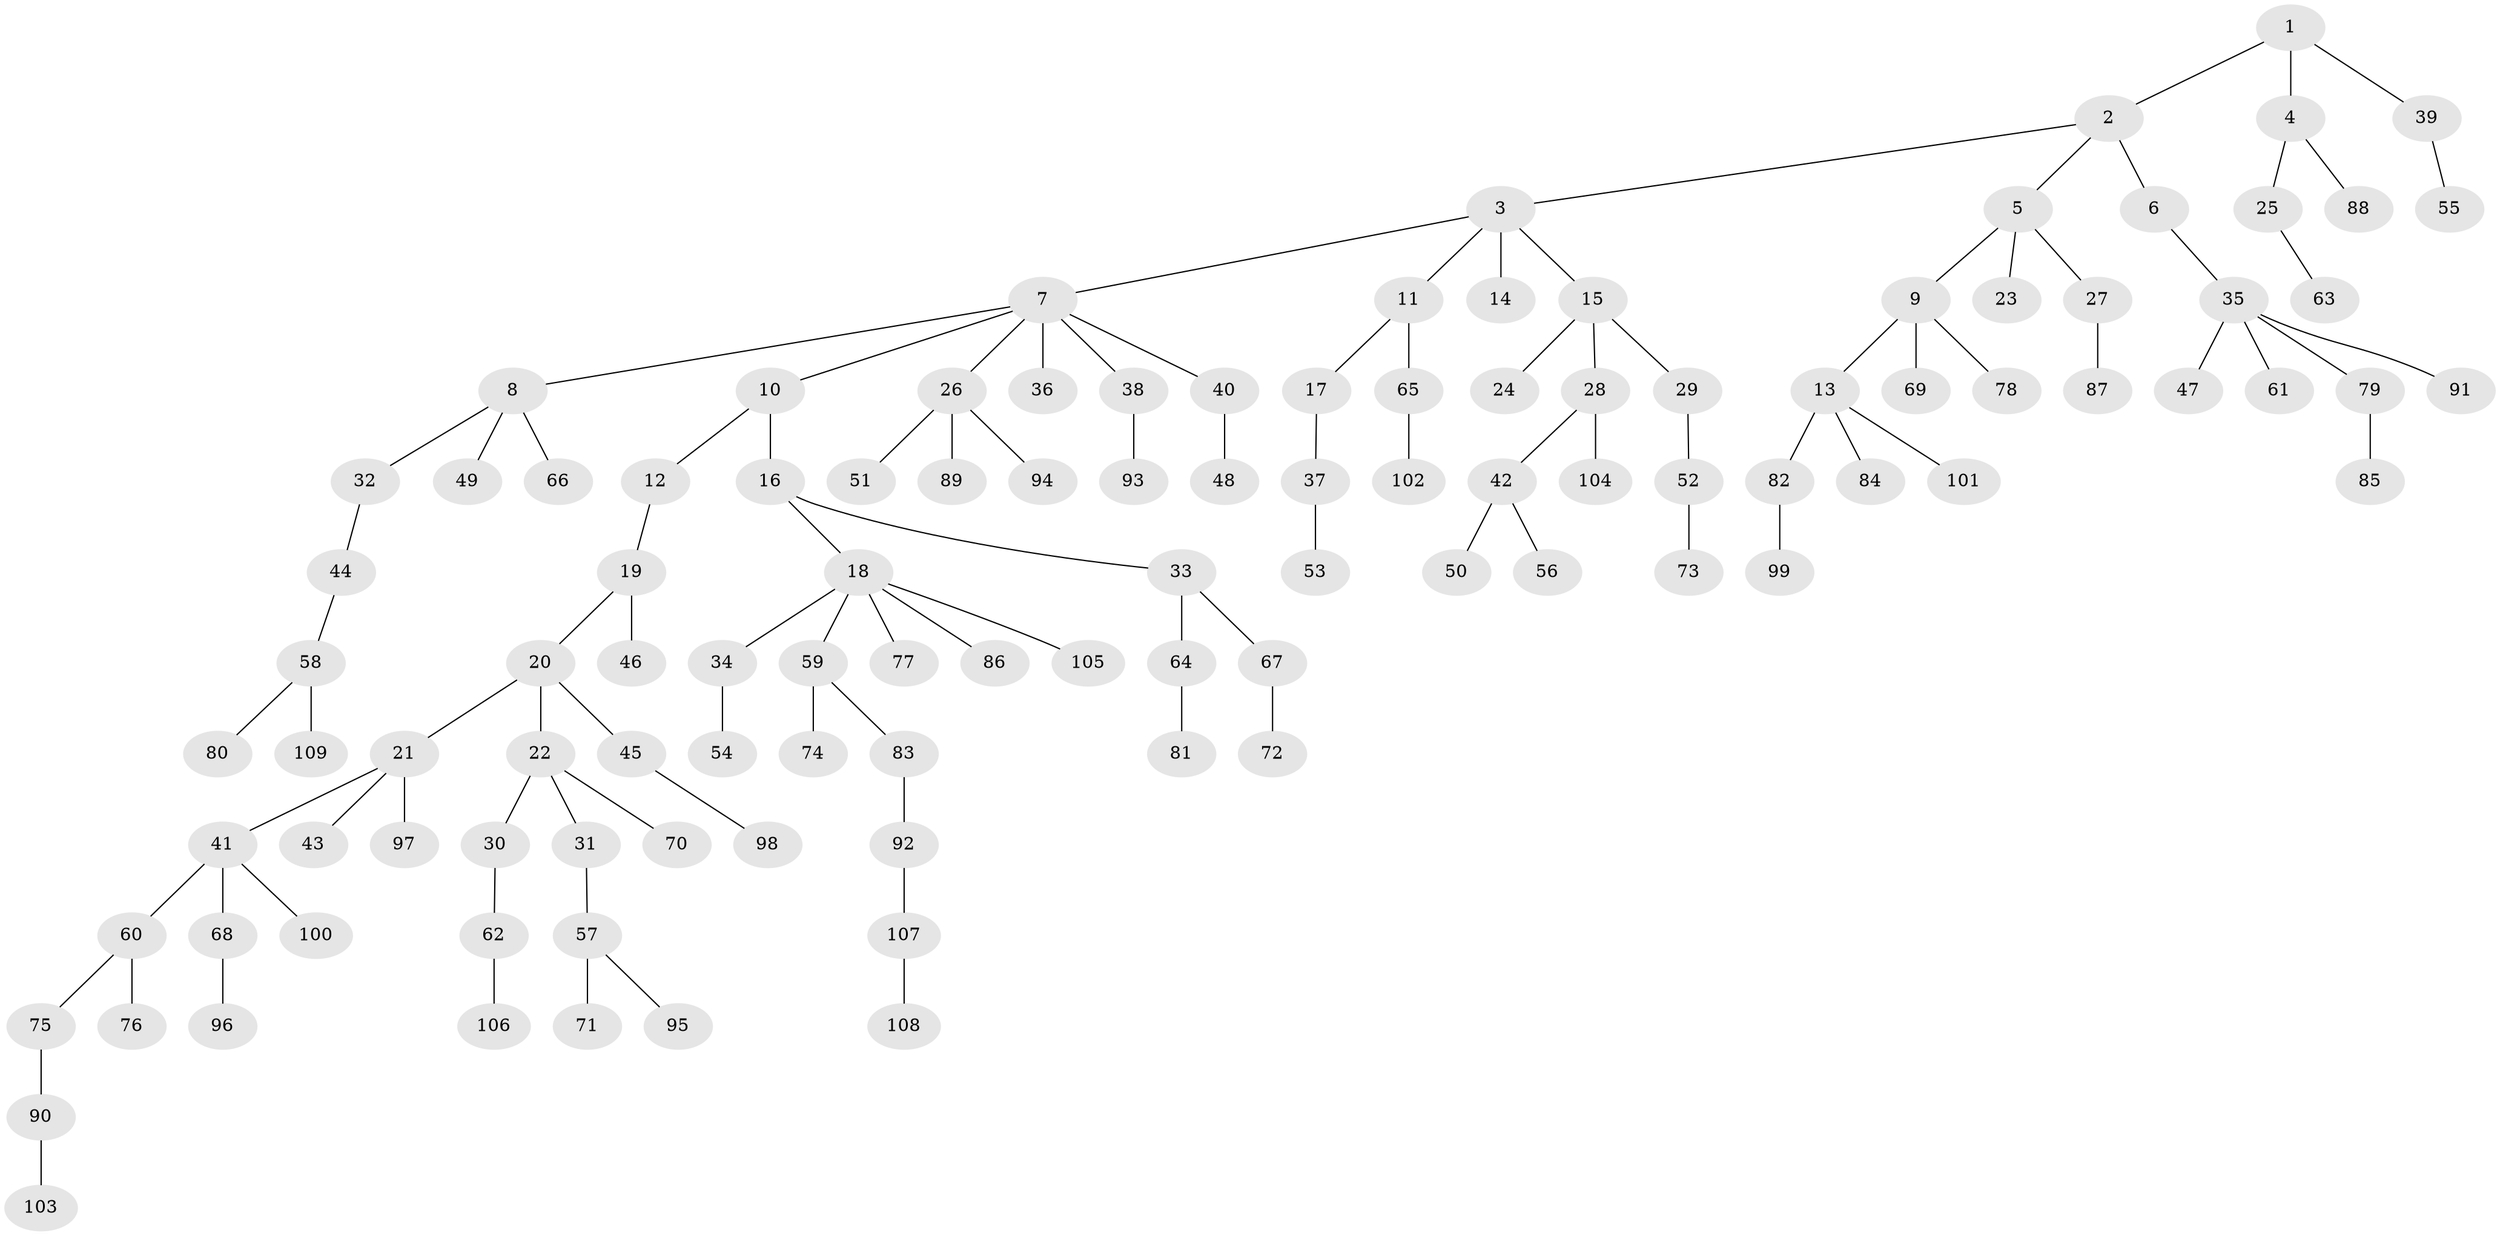 // Generated by graph-tools (version 1.1) at 2025/11/02/27/25 16:11:27]
// undirected, 109 vertices, 108 edges
graph export_dot {
graph [start="1"]
  node [color=gray90,style=filled];
  1;
  2;
  3;
  4;
  5;
  6;
  7;
  8;
  9;
  10;
  11;
  12;
  13;
  14;
  15;
  16;
  17;
  18;
  19;
  20;
  21;
  22;
  23;
  24;
  25;
  26;
  27;
  28;
  29;
  30;
  31;
  32;
  33;
  34;
  35;
  36;
  37;
  38;
  39;
  40;
  41;
  42;
  43;
  44;
  45;
  46;
  47;
  48;
  49;
  50;
  51;
  52;
  53;
  54;
  55;
  56;
  57;
  58;
  59;
  60;
  61;
  62;
  63;
  64;
  65;
  66;
  67;
  68;
  69;
  70;
  71;
  72;
  73;
  74;
  75;
  76;
  77;
  78;
  79;
  80;
  81;
  82;
  83;
  84;
  85;
  86;
  87;
  88;
  89;
  90;
  91;
  92;
  93;
  94;
  95;
  96;
  97;
  98;
  99;
  100;
  101;
  102;
  103;
  104;
  105;
  106;
  107;
  108;
  109;
  1 -- 2;
  1 -- 4;
  1 -- 39;
  2 -- 3;
  2 -- 5;
  2 -- 6;
  3 -- 7;
  3 -- 11;
  3 -- 14;
  3 -- 15;
  4 -- 25;
  4 -- 88;
  5 -- 9;
  5 -- 23;
  5 -- 27;
  6 -- 35;
  7 -- 8;
  7 -- 10;
  7 -- 26;
  7 -- 36;
  7 -- 38;
  7 -- 40;
  8 -- 32;
  8 -- 49;
  8 -- 66;
  9 -- 13;
  9 -- 69;
  9 -- 78;
  10 -- 12;
  10 -- 16;
  11 -- 17;
  11 -- 65;
  12 -- 19;
  13 -- 82;
  13 -- 84;
  13 -- 101;
  15 -- 24;
  15 -- 28;
  15 -- 29;
  16 -- 18;
  16 -- 33;
  17 -- 37;
  18 -- 34;
  18 -- 59;
  18 -- 77;
  18 -- 86;
  18 -- 105;
  19 -- 20;
  19 -- 46;
  20 -- 21;
  20 -- 22;
  20 -- 45;
  21 -- 41;
  21 -- 43;
  21 -- 97;
  22 -- 30;
  22 -- 31;
  22 -- 70;
  25 -- 63;
  26 -- 51;
  26 -- 89;
  26 -- 94;
  27 -- 87;
  28 -- 42;
  28 -- 104;
  29 -- 52;
  30 -- 62;
  31 -- 57;
  32 -- 44;
  33 -- 64;
  33 -- 67;
  34 -- 54;
  35 -- 47;
  35 -- 61;
  35 -- 79;
  35 -- 91;
  37 -- 53;
  38 -- 93;
  39 -- 55;
  40 -- 48;
  41 -- 60;
  41 -- 68;
  41 -- 100;
  42 -- 50;
  42 -- 56;
  44 -- 58;
  45 -- 98;
  52 -- 73;
  57 -- 71;
  57 -- 95;
  58 -- 80;
  58 -- 109;
  59 -- 74;
  59 -- 83;
  60 -- 75;
  60 -- 76;
  62 -- 106;
  64 -- 81;
  65 -- 102;
  67 -- 72;
  68 -- 96;
  75 -- 90;
  79 -- 85;
  82 -- 99;
  83 -- 92;
  90 -- 103;
  92 -- 107;
  107 -- 108;
}
